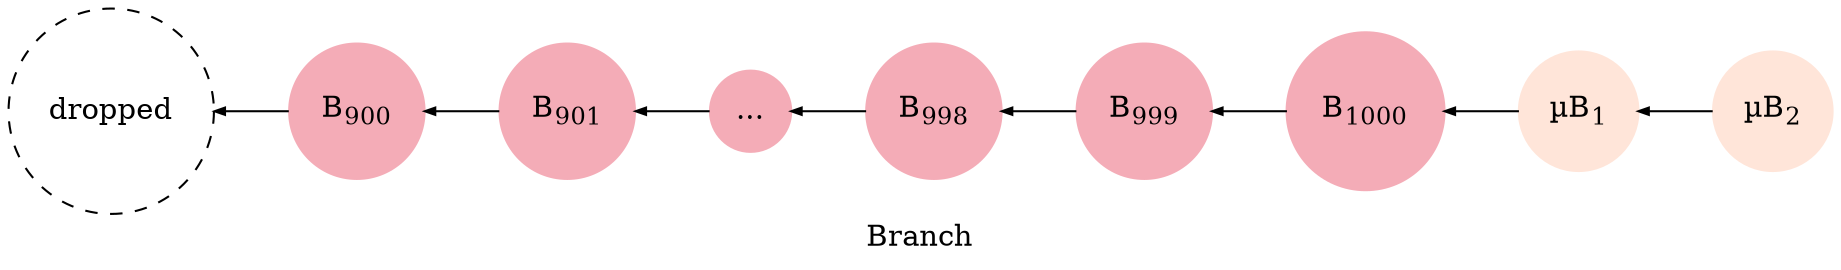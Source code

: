 // @formatter:off
digraph NodeBranch {
  graph [label="Branch", newrank="true", rankdir=RL, compound=true]
  node [shape="circle"]
  edge [fontsize=11, arrowsize=0.5]

  MB2 [label=<&micro;B<sub>2</sub>>, style="filled", color="#FFE5D9"]
  MB1 [label=<&micro;B<sub>1</sub>>, style="filled", color="#FFE5D9"]

  B1000 [label=<B<sub>1000</sub>>, style="filled", color="#F4ACB7"]
  B999 [label=<B<sub>999</sub>>, style="filled", color="#F4ACB7"]
  B998 [label=<B<sub>998</sub>>, style="filled", color="#F4ACB7"]
  Betc [label="...", style="filled", color="#F4ACB7"]
  B901 [label=<B<sub>901</sub>>, style="filled", color="#F4ACB7"]
  B900 [label=<B<sub>900</sub>>, style="filled", color="#F4ACB7"]
  B899 [label="dropped", style="dashed"]

  MB2 -> MB1 -> B1000 -> B999 -> B998 -> Betc -> B901 -> B900 -> B899
}
